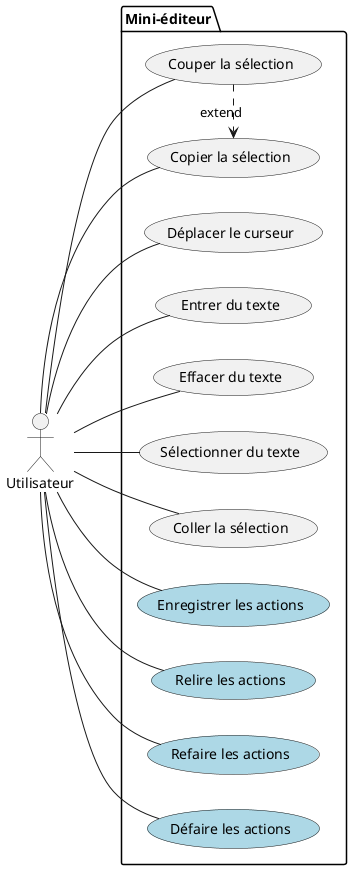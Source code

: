@startuml
left to right direction
Actor Utilisateur
package "Mini-éditeur" {
  (Couper la sélection) .> (Copier la sélection) : extend
  Utilisateur -- (Couper la sélection)
  Utilisateur -- (Copier la sélection)
  Utilisateur -- (Déplacer le curseur)
  Utilisateur -- (Entrer du texte)
  Utilisateur -- (Effacer du texte)
  Utilisateur -- (Sélectionner du texte)
  Utilisateur -- (Coller la sélection)

  (Enregistrer les actions) #LightBlue
  Utilisateur -- (Enregistrer les actions)

  (Relire les actions) #LightBlue
  Utilisateur -- (Relire les actions)

  (Refaire les actions) #LightBlue
  Utilisateur -- (Refaire les actions)
  
  (Défaire les actions) #LightBlue
  Utilisateur -- (Défaire les actions)
}
@enduml
